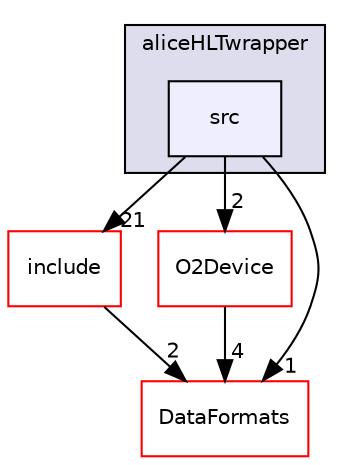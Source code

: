 digraph "/home/travis/build/AliceO2Group/AliceO2/Utilities/aliceHLTwrapper/src" {
  bgcolor=transparent;
  compound=true
  node [ fontsize="10", fontname="Helvetica"];
  edge [ labelfontsize="10", labelfontname="Helvetica"];
  subgraph clusterdir_89404594baeba009a250b72877027579 {
    graph [ bgcolor="#ddddee", pencolor="black", label="aliceHLTwrapper" fontname="Helvetica", fontsize="10", URL="dir_89404594baeba009a250b72877027579.html"]
  dir_468a7cabf80e2295683d860d132e9318 [shape=box, label="src", style="filled", fillcolor="#eeeeff", pencolor="black", URL="dir_468a7cabf80e2295683d860d132e9318.html"];
  }
  dir_37b72e6c4ddd7d8ec45fb5fa8751df88 [shape=box label="include" color="red" URL="dir_37b72e6c4ddd7d8ec45fb5fa8751df88.html"];
  dir_f35ccb320b67f1c85d228c773db13bda [shape=box label="O2Device" color="red" URL="dir_f35ccb320b67f1c85d228c773db13bda.html"];
  dir_2171f7ec022c5423887b07c69b2f5b48 [shape=box label="DataFormats" color="red" URL="dir_2171f7ec022c5423887b07c69b2f5b48.html"];
  dir_37b72e6c4ddd7d8ec45fb5fa8751df88->dir_2171f7ec022c5423887b07c69b2f5b48 [headlabel="2", labeldistance=1.5 headhref="dir_000731_000077.html"];
  dir_f35ccb320b67f1c85d228c773db13bda->dir_2171f7ec022c5423887b07c69b2f5b48 [headlabel="4", labeldistance=1.5 headhref="dir_000750_000077.html"];
  dir_468a7cabf80e2295683d860d132e9318->dir_37b72e6c4ddd7d8ec45fb5fa8751df88 [headlabel="21", labeldistance=1.5 headhref="dir_000733_000731.html"];
  dir_468a7cabf80e2295683d860d132e9318->dir_f35ccb320b67f1c85d228c773db13bda [headlabel="2", labeldistance=1.5 headhref="dir_000733_000750.html"];
  dir_468a7cabf80e2295683d860d132e9318->dir_2171f7ec022c5423887b07c69b2f5b48 [headlabel="1", labeldistance=1.5 headhref="dir_000733_000077.html"];
}
